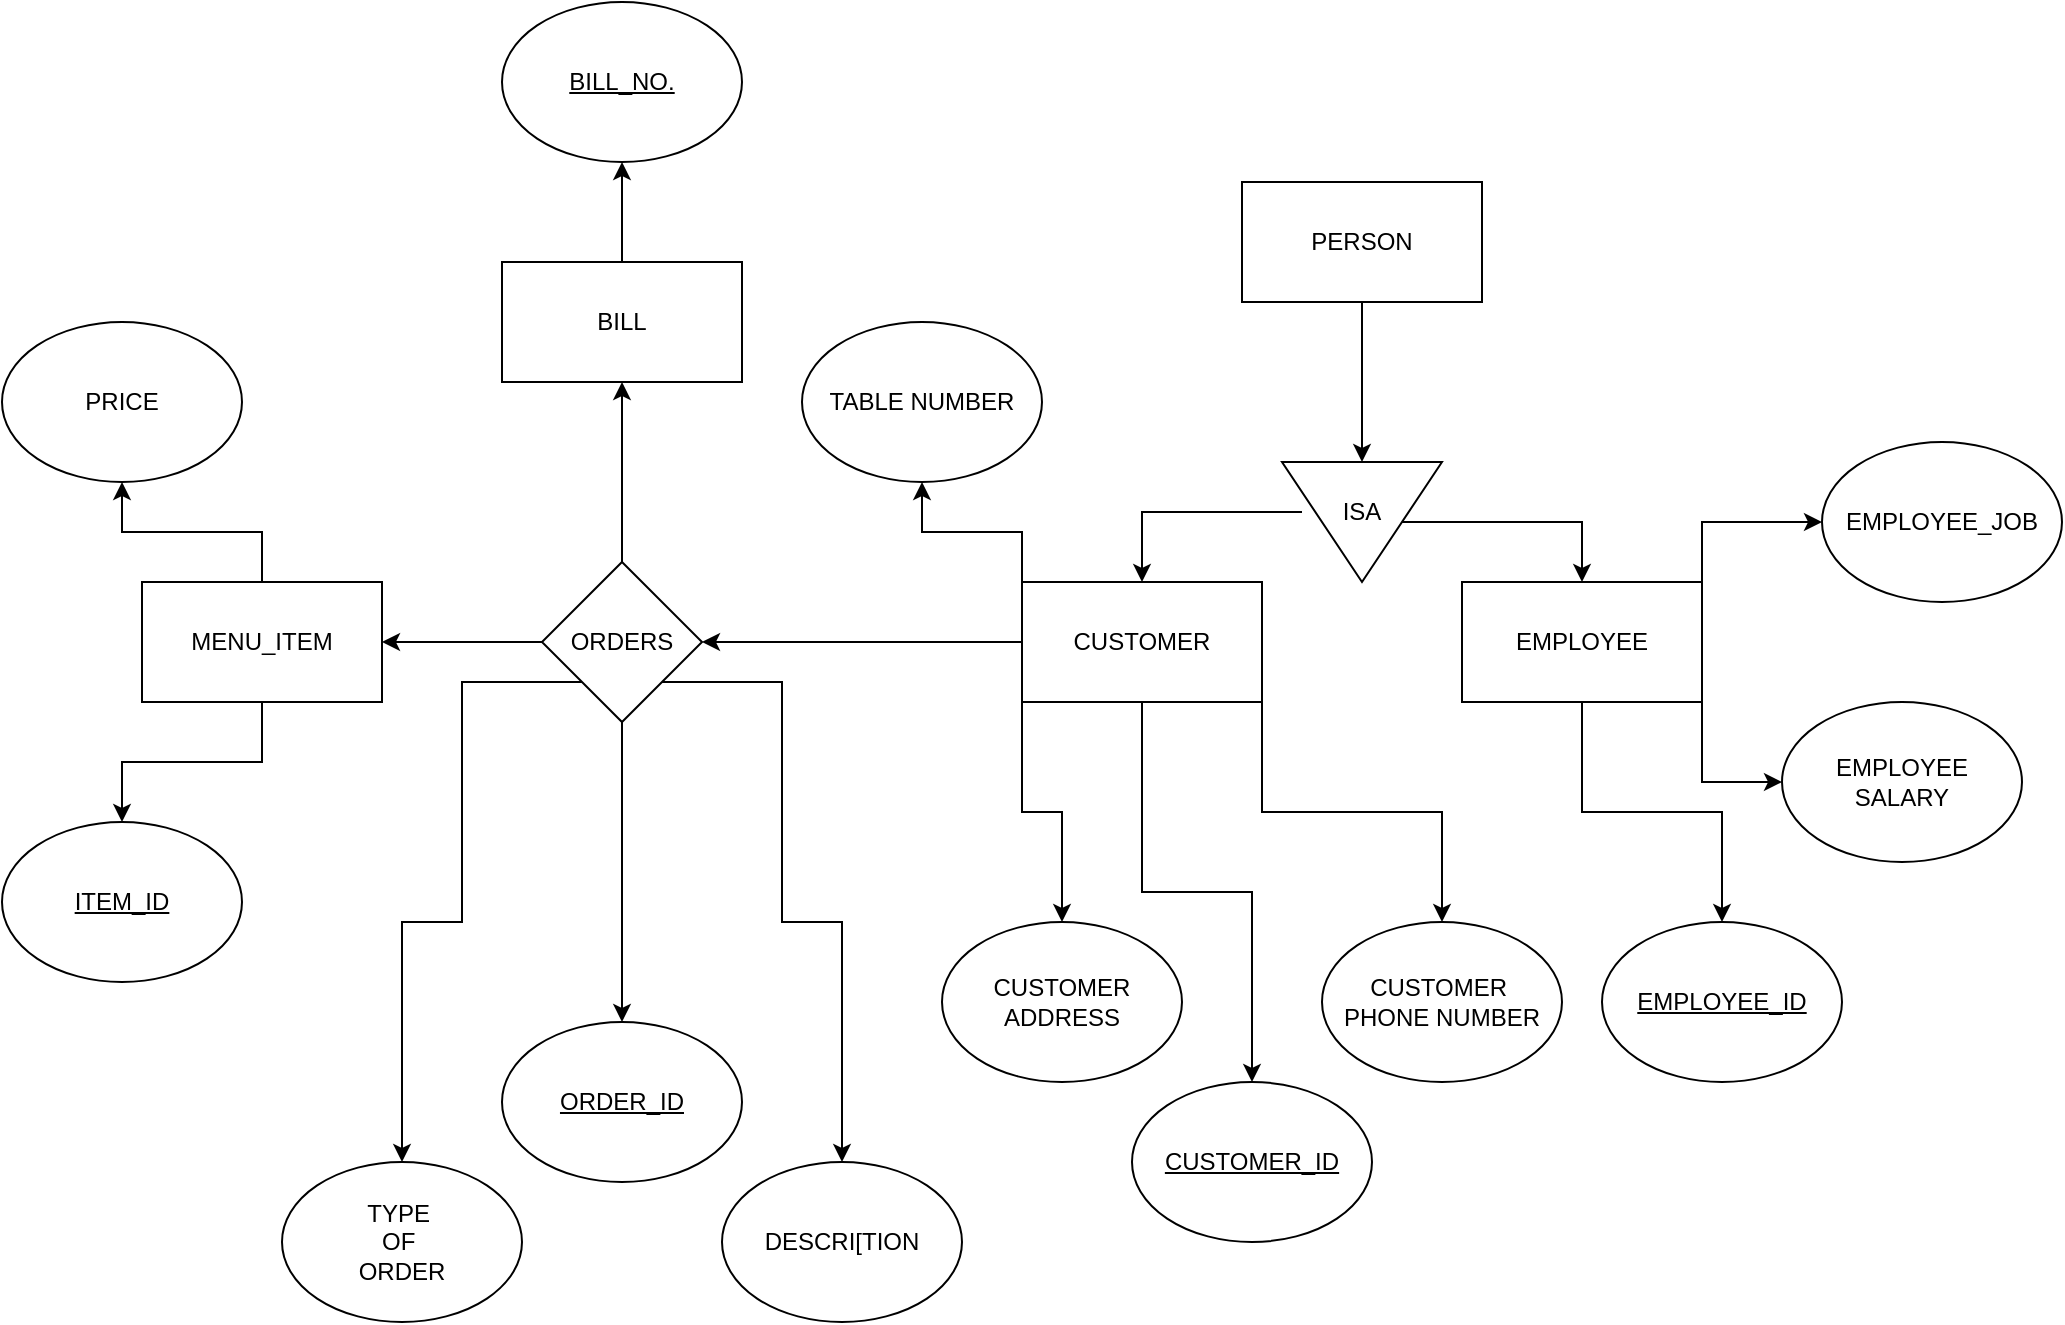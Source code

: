 <mxfile version="24.7.7">
  <diagram id="R2lEEEUBdFMjLlhIrx00" name="Page-1">
    <mxGraphModel dx="2173" dy="887" grid="1" gridSize="10" guides="1" tooltips="1" connect="1" arrows="1" fold="1" page="1" pageScale="1" pageWidth="850" pageHeight="1100" math="0" shadow="0" extFonts="Permanent Marker^https://fonts.googleapis.com/css?family=Permanent+Marker">
      <root>
        <mxCell id="0" />
        <mxCell id="1" parent="0" />
        <mxCell id="1kpomNZS3KcyZYWg3BV8-3" value="" style="edgeStyle=orthogonalEdgeStyle;rounded=0;orthogonalLoop=1;jettySize=auto;html=1;" edge="1" parent="1" source="1kpomNZS3KcyZYWg3BV8-1" target="1kpomNZS3KcyZYWg3BV8-2">
          <mxGeometry relative="1" as="geometry" />
        </mxCell>
        <mxCell id="1kpomNZS3KcyZYWg3BV8-1" value="PERSON" style="rounded=0;whiteSpace=wrap;html=1;" vertex="1" parent="1">
          <mxGeometry x="360" y="210" width="120" height="60" as="geometry" />
        </mxCell>
        <mxCell id="1kpomNZS3KcyZYWg3BV8-7" style="edgeStyle=orthogonalEdgeStyle;rounded=0;orthogonalLoop=1;jettySize=auto;html=1;exitX=0.5;exitY=0;exitDx=0;exitDy=0;entryX=0.5;entryY=0;entryDx=0;entryDy=0;" edge="1" parent="1" source="1kpomNZS3KcyZYWg3BV8-2" target="1kpomNZS3KcyZYWg3BV8-5">
          <mxGeometry relative="1" as="geometry" />
        </mxCell>
        <mxCell id="1kpomNZS3KcyZYWg3BV8-2" value="" style="triangle;whiteSpace=wrap;html=1;rounded=0;rotation=90;" vertex="1" parent="1">
          <mxGeometry x="390" y="340" width="60" height="80" as="geometry" />
        </mxCell>
        <mxCell id="1kpomNZS3KcyZYWg3BV8-22" value="" style="edgeStyle=orthogonalEdgeStyle;rounded=0;orthogonalLoop=1;jettySize=auto;html=1;" edge="1" parent="1" source="1kpomNZS3KcyZYWg3BV8-4" target="1kpomNZS3KcyZYWg3BV8-21">
          <mxGeometry relative="1" as="geometry" />
        </mxCell>
        <mxCell id="1kpomNZS3KcyZYWg3BV8-34" style="edgeStyle=orthogonalEdgeStyle;rounded=0;orthogonalLoop=1;jettySize=auto;html=1;exitX=0;exitY=1;exitDx=0;exitDy=0;entryX=0.5;entryY=0;entryDx=0;entryDy=0;" edge="1" parent="1" source="1kpomNZS3KcyZYWg3BV8-4" target="1kpomNZS3KcyZYWg3BV8-30">
          <mxGeometry relative="1" as="geometry" />
        </mxCell>
        <mxCell id="1kpomNZS3KcyZYWg3BV8-38" style="edgeStyle=orthogonalEdgeStyle;rounded=0;orthogonalLoop=1;jettySize=auto;html=1;exitX=1;exitY=1;exitDx=0;exitDy=0;entryX=0.5;entryY=0;entryDx=0;entryDy=0;" edge="1" parent="1" source="1kpomNZS3KcyZYWg3BV8-4" target="1kpomNZS3KcyZYWg3BV8-17">
          <mxGeometry relative="1" as="geometry" />
        </mxCell>
        <mxCell id="1kpomNZS3KcyZYWg3BV8-39" style="edgeStyle=orthogonalEdgeStyle;rounded=0;orthogonalLoop=1;jettySize=auto;html=1;exitX=0.5;exitY=1;exitDx=0;exitDy=0;" edge="1" parent="1" source="1kpomNZS3KcyZYWg3BV8-4" target="1kpomNZS3KcyZYWg3BV8-29">
          <mxGeometry relative="1" as="geometry" />
        </mxCell>
        <mxCell id="1kpomNZS3KcyZYWg3BV8-42" style="edgeStyle=orthogonalEdgeStyle;rounded=0;orthogonalLoop=1;jettySize=auto;html=1;exitX=0;exitY=0;exitDx=0;exitDy=0;entryX=0.5;entryY=1;entryDx=0;entryDy=0;" edge="1" parent="1" source="1kpomNZS3KcyZYWg3BV8-4" target="1kpomNZS3KcyZYWg3BV8-41">
          <mxGeometry relative="1" as="geometry" />
        </mxCell>
        <mxCell id="1kpomNZS3KcyZYWg3BV8-4" value="CUSTOMER" style="rounded=0;whiteSpace=wrap;html=1;" vertex="1" parent="1">
          <mxGeometry x="250" y="410" width="120" height="60" as="geometry" />
        </mxCell>
        <mxCell id="1kpomNZS3KcyZYWg3BV8-10" value="" style="edgeStyle=orthogonalEdgeStyle;rounded=0;orthogonalLoop=1;jettySize=auto;html=1;" edge="1" parent="1" source="1kpomNZS3KcyZYWg3BV8-5" target="1kpomNZS3KcyZYWg3BV8-9">
          <mxGeometry relative="1" as="geometry" />
        </mxCell>
        <mxCell id="1kpomNZS3KcyZYWg3BV8-15" style="edgeStyle=orthogonalEdgeStyle;rounded=0;orthogonalLoop=1;jettySize=auto;html=1;exitX=1;exitY=1;exitDx=0;exitDy=0;entryX=0;entryY=0.5;entryDx=0;entryDy=0;" edge="1" parent="1" source="1kpomNZS3KcyZYWg3BV8-5" target="1kpomNZS3KcyZYWg3BV8-13">
          <mxGeometry relative="1" as="geometry" />
        </mxCell>
        <mxCell id="1kpomNZS3KcyZYWg3BV8-16" style="edgeStyle=orthogonalEdgeStyle;rounded=0;orthogonalLoop=1;jettySize=auto;html=1;exitX=1;exitY=0;exitDx=0;exitDy=0;entryX=0;entryY=0.5;entryDx=0;entryDy=0;" edge="1" parent="1" source="1kpomNZS3KcyZYWg3BV8-5" target="1kpomNZS3KcyZYWg3BV8-11">
          <mxGeometry relative="1" as="geometry" />
        </mxCell>
        <mxCell id="1kpomNZS3KcyZYWg3BV8-5" value="EMPLOYEE" style="rounded=0;whiteSpace=wrap;html=1;" vertex="1" parent="1">
          <mxGeometry x="470" y="410" width="120" height="60" as="geometry" />
        </mxCell>
        <mxCell id="1kpomNZS3KcyZYWg3BV8-44" value="" style="edgeStyle=orthogonalEdgeStyle;rounded=0;orthogonalLoop=1;jettySize=auto;html=1;" edge="1" parent="1" source="1kpomNZS3KcyZYWg3BV8-8" target="1kpomNZS3KcyZYWg3BV8-4">
          <mxGeometry relative="1" as="geometry" />
        </mxCell>
        <mxCell id="1kpomNZS3KcyZYWg3BV8-8" value="ISA" style="text;html=1;align=center;verticalAlign=middle;whiteSpace=wrap;rounded=0;" vertex="1" parent="1">
          <mxGeometry x="390" y="360" width="60" height="30" as="geometry" />
        </mxCell>
        <mxCell id="1kpomNZS3KcyZYWg3BV8-9" value="&lt;u&gt;EMPLOYEE_ID&lt;/u&gt;" style="ellipse;whiteSpace=wrap;html=1;" vertex="1" parent="1">
          <mxGeometry x="540" y="580" width="120" height="80" as="geometry" />
        </mxCell>
        <mxCell id="1kpomNZS3KcyZYWg3BV8-11" value="EMPLOYEE_JOB" style="ellipse;whiteSpace=wrap;html=1;" vertex="1" parent="1">
          <mxGeometry x="650" y="340" width="120" height="80" as="geometry" />
        </mxCell>
        <mxCell id="1kpomNZS3KcyZYWg3BV8-13" value="EMPLOYEE&lt;div&gt;SALARY&lt;/div&gt;" style="ellipse;whiteSpace=wrap;html=1;" vertex="1" parent="1">
          <mxGeometry x="630" y="470" width="120" height="80" as="geometry" />
        </mxCell>
        <mxCell id="1kpomNZS3KcyZYWg3BV8-17" value="CUSTOMER&amp;nbsp;&lt;div&gt;PHONE NUMBER&lt;/div&gt;" style="ellipse;whiteSpace=wrap;html=1;" vertex="1" parent="1">
          <mxGeometry x="400" y="580" width="120" height="80" as="geometry" />
        </mxCell>
        <mxCell id="1kpomNZS3KcyZYWg3BV8-24" value="" style="edgeStyle=orthogonalEdgeStyle;rounded=0;orthogonalLoop=1;jettySize=auto;html=1;" edge="1" parent="1" source="1kpomNZS3KcyZYWg3BV8-21" target="1kpomNZS3KcyZYWg3BV8-23">
          <mxGeometry relative="1" as="geometry" />
        </mxCell>
        <mxCell id="1kpomNZS3KcyZYWg3BV8-48" value="" style="edgeStyle=orthogonalEdgeStyle;rounded=0;orthogonalLoop=1;jettySize=auto;html=1;" edge="1" parent="1" source="1kpomNZS3KcyZYWg3BV8-21" target="1kpomNZS3KcyZYWg3BV8-47">
          <mxGeometry relative="1" as="geometry" />
        </mxCell>
        <mxCell id="1kpomNZS3KcyZYWg3BV8-55" style="edgeStyle=orthogonalEdgeStyle;rounded=0;orthogonalLoop=1;jettySize=auto;html=1;exitX=0;exitY=1;exitDx=0;exitDy=0;entryX=0.5;entryY=0;entryDx=0;entryDy=0;" edge="1" parent="1" source="1kpomNZS3KcyZYWg3BV8-21" target="1kpomNZS3KcyZYWg3BV8-51">
          <mxGeometry relative="1" as="geometry">
            <Array as="points">
              <mxPoint x="-30" y="460" />
              <mxPoint x="-30" y="580" />
              <mxPoint x="-60" y="580" />
            </Array>
          </mxGeometry>
        </mxCell>
        <mxCell id="1kpomNZS3KcyZYWg3BV8-56" style="edgeStyle=orthogonalEdgeStyle;rounded=0;orthogonalLoop=1;jettySize=auto;html=1;exitX=1;exitY=1;exitDx=0;exitDy=0;entryX=0.5;entryY=0;entryDx=0;entryDy=0;" edge="1" parent="1" source="1kpomNZS3KcyZYWg3BV8-21" target="1kpomNZS3KcyZYWg3BV8-52">
          <mxGeometry relative="1" as="geometry">
            <Array as="points">
              <mxPoint x="130" y="460" />
              <mxPoint x="130" y="580" />
              <mxPoint x="160" y="580" />
            </Array>
          </mxGeometry>
        </mxCell>
        <mxCell id="1kpomNZS3KcyZYWg3BV8-58" value="" style="edgeStyle=orthogonalEdgeStyle;rounded=0;orthogonalLoop=1;jettySize=auto;html=1;" edge="1" parent="1" source="1kpomNZS3KcyZYWg3BV8-21" target="1kpomNZS3KcyZYWg3BV8-57">
          <mxGeometry relative="1" as="geometry" />
        </mxCell>
        <mxCell id="1kpomNZS3KcyZYWg3BV8-21" value="ORDERS" style="rhombus;whiteSpace=wrap;html=1;" vertex="1" parent="1">
          <mxGeometry x="10" y="400" width="80" height="80" as="geometry" />
        </mxCell>
        <mxCell id="1kpomNZS3KcyZYWg3BV8-27" value="" style="edgeStyle=orthogonalEdgeStyle;rounded=0;orthogonalLoop=1;jettySize=auto;html=1;" edge="1" parent="1" source="1kpomNZS3KcyZYWg3BV8-23" target="1kpomNZS3KcyZYWg3BV8-26">
          <mxGeometry relative="1" as="geometry" />
        </mxCell>
        <mxCell id="1kpomNZS3KcyZYWg3BV8-46" value="" style="edgeStyle=orthogonalEdgeStyle;rounded=0;orthogonalLoop=1;jettySize=auto;html=1;" edge="1" parent="1" source="1kpomNZS3KcyZYWg3BV8-23" target="1kpomNZS3KcyZYWg3BV8-45">
          <mxGeometry relative="1" as="geometry" />
        </mxCell>
        <mxCell id="1kpomNZS3KcyZYWg3BV8-23" value="MENU_ITEM" style="whiteSpace=wrap;html=1;" vertex="1" parent="1">
          <mxGeometry x="-190" y="410" width="120" height="60" as="geometry" />
        </mxCell>
        <mxCell id="1kpomNZS3KcyZYWg3BV8-26" value="&lt;u&gt;ITEM_ID&lt;/u&gt;" style="ellipse;whiteSpace=wrap;html=1;" vertex="1" parent="1">
          <mxGeometry x="-260" y="530" width="120" height="80" as="geometry" />
        </mxCell>
        <mxCell id="1kpomNZS3KcyZYWg3BV8-29" value="&lt;u&gt;CUSTOMER_ID&lt;/u&gt;" style="ellipse;whiteSpace=wrap;html=1;" vertex="1" parent="1">
          <mxGeometry x="305" y="660" width="120" height="80" as="geometry" />
        </mxCell>
        <mxCell id="1kpomNZS3KcyZYWg3BV8-30" value="CUSTOMER&lt;div&gt;ADDRESS&lt;/div&gt;" style="ellipse;whiteSpace=wrap;html=1;" vertex="1" parent="1">
          <mxGeometry x="210" y="580" width="120" height="80" as="geometry" />
        </mxCell>
        <mxCell id="1kpomNZS3KcyZYWg3BV8-41" value="TABLE NUMBER" style="ellipse;whiteSpace=wrap;html=1;" vertex="1" parent="1">
          <mxGeometry x="140" y="280" width="120" height="80" as="geometry" />
        </mxCell>
        <mxCell id="1kpomNZS3KcyZYWg3BV8-45" value="PRICE" style="ellipse;whiteSpace=wrap;html=1;" vertex="1" parent="1">
          <mxGeometry x="-260" y="280" width="120" height="80" as="geometry" />
        </mxCell>
        <mxCell id="1kpomNZS3KcyZYWg3BV8-50" value="" style="edgeStyle=orthogonalEdgeStyle;rounded=0;orthogonalLoop=1;jettySize=auto;html=1;" edge="1" parent="1" source="1kpomNZS3KcyZYWg3BV8-47" target="1kpomNZS3KcyZYWg3BV8-49">
          <mxGeometry relative="1" as="geometry" />
        </mxCell>
        <mxCell id="1kpomNZS3KcyZYWg3BV8-47" value="BILL" style="whiteSpace=wrap;html=1;" vertex="1" parent="1">
          <mxGeometry x="-10" y="250" width="120" height="60" as="geometry" />
        </mxCell>
        <mxCell id="1kpomNZS3KcyZYWg3BV8-49" value="&lt;u&gt;BILL_NO.&lt;/u&gt;" style="ellipse;whiteSpace=wrap;html=1;" vertex="1" parent="1">
          <mxGeometry x="-10" y="120" width="120" height="80" as="geometry" />
        </mxCell>
        <mxCell id="1kpomNZS3KcyZYWg3BV8-51" value="TYPE&amp;nbsp;&lt;div&gt;OF&amp;nbsp;&lt;div&gt;ORDER&lt;/div&gt;&lt;/div&gt;" style="ellipse;whiteSpace=wrap;html=1;" vertex="1" parent="1">
          <mxGeometry x="-120" y="700" width="120" height="80" as="geometry" />
        </mxCell>
        <mxCell id="1kpomNZS3KcyZYWg3BV8-52" value="DESCRI[TION" style="ellipse;whiteSpace=wrap;html=1;" vertex="1" parent="1">
          <mxGeometry x="100" y="700" width="120" height="80" as="geometry" />
        </mxCell>
        <mxCell id="1kpomNZS3KcyZYWg3BV8-57" value="&lt;u&gt;ORDER_ID&lt;/u&gt;" style="ellipse;whiteSpace=wrap;html=1;" vertex="1" parent="1">
          <mxGeometry x="-10" y="630" width="120" height="80" as="geometry" />
        </mxCell>
      </root>
    </mxGraphModel>
  </diagram>
</mxfile>
